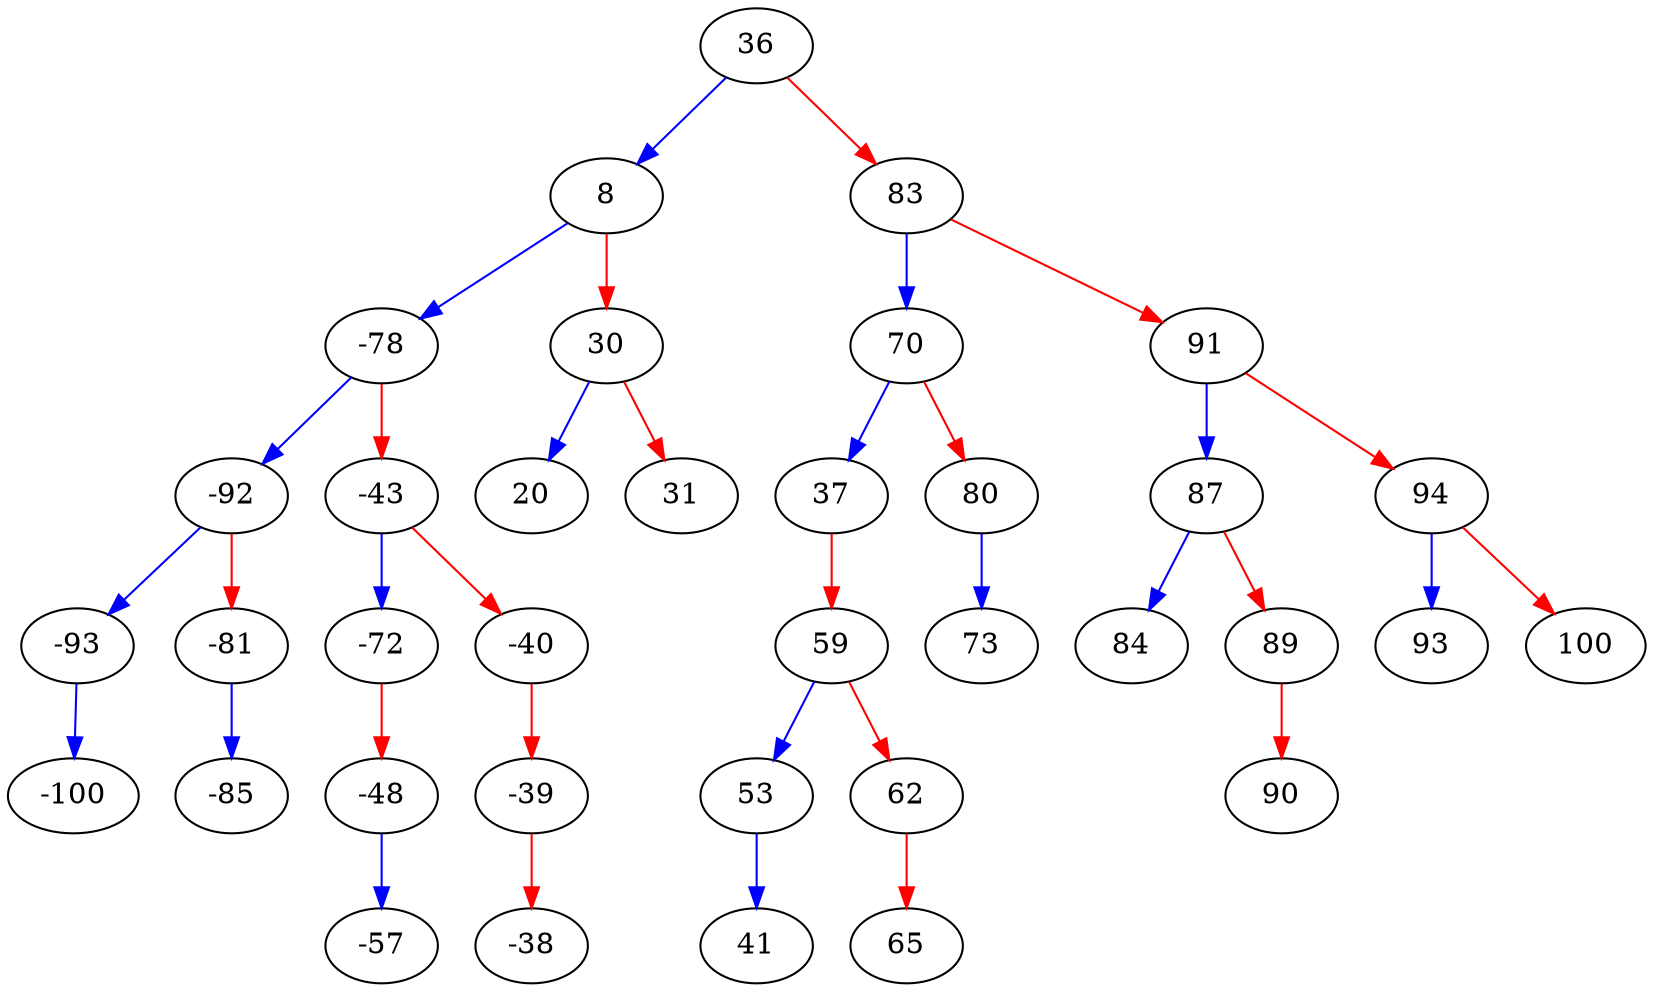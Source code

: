 digraph visual_tree {
36 -> 8 [color = blue];
36 -> 83 [color = red];
8 -> -78 [color = blue];
8 -> 30 [color = red];
-78 -> -92 [color = blue];
-78 -> -43 [color = red];
-92 -> -93 [color = blue];
-92 -> -81 [color = red];
-93 -> -100 [color = blue];
-81 -> -85 [color = blue];
-43 -> -72 [color = blue];
-43 -> -40 [color = red];
-72 -> -48 [color = red];
-48 -> -57 [color = blue];
-40 -> -39 [color = red];
-39 -> -38 [color = red];
30 -> 20 [color = blue];
30 -> 31 [color = red];
83 -> 70 [color = blue];
83 -> 91 [color = red];
70 -> 37 [color = blue];
70 -> 80 [color = red];
37 -> 59 [color = red];
59 -> 53 [color = blue];
59 -> 62 [color = red];
53 -> 41 [color = blue];
62 -> 65 [color = red];
80 -> 73 [color = blue];
91 -> 87 [color = blue];
91 -> 94 [color = red];
87 -> 84 [color = blue];
87 -> 89 [color = red];
89 -> 90 [color = red];
94 -> 93 [color = blue];
94 -> 100 [color = red];
}
